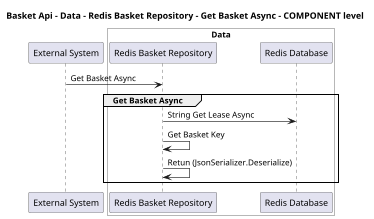 @startuml
skinparam dpi 60

title Basket Api - Data - Redis Basket Repository - Get Basket Async - COMPONENT level

participant "External System" as C4InterFlow.SoftwareSystems.ExternalSystem

box "Basket Api" #White

    
box "Data" #White

    participant "Redis Basket Repository" as dotnet.eShop.Architecture.SoftwareSystems.BasketApi.Containers.Data.Components.RedisBasketRepository
    participant "Redis Database" as dotnet.eShop.Architecture.SoftwareSystems.BasketApi.Containers.Data.Components.RedisDatabase
end box

end box


C4InterFlow.SoftwareSystems.ExternalSystem -> dotnet.eShop.Architecture.SoftwareSystems.BasketApi.Containers.Data.Components.RedisBasketRepository : Get Basket Async
group Get Basket Async
dotnet.eShop.Architecture.SoftwareSystems.BasketApi.Containers.Data.Components.RedisBasketRepository -> dotnet.eShop.Architecture.SoftwareSystems.BasketApi.Containers.Data.Components.RedisDatabase : String Get Lease Async
dotnet.eShop.Architecture.SoftwareSystems.BasketApi.Containers.Data.Components.RedisBasketRepository -> dotnet.eShop.Architecture.SoftwareSystems.BasketApi.Containers.Data.Components.RedisBasketRepository : Get Basket Key
dotnet.eShop.Architecture.SoftwareSystems.BasketApi.Containers.Data.Components.RedisBasketRepository -> dotnet.eShop.Architecture.SoftwareSystems.BasketApi.Containers.Data.Components.RedisBasketRepository : Retun (JsonSerializer.Deserialize)
end


@enduml
